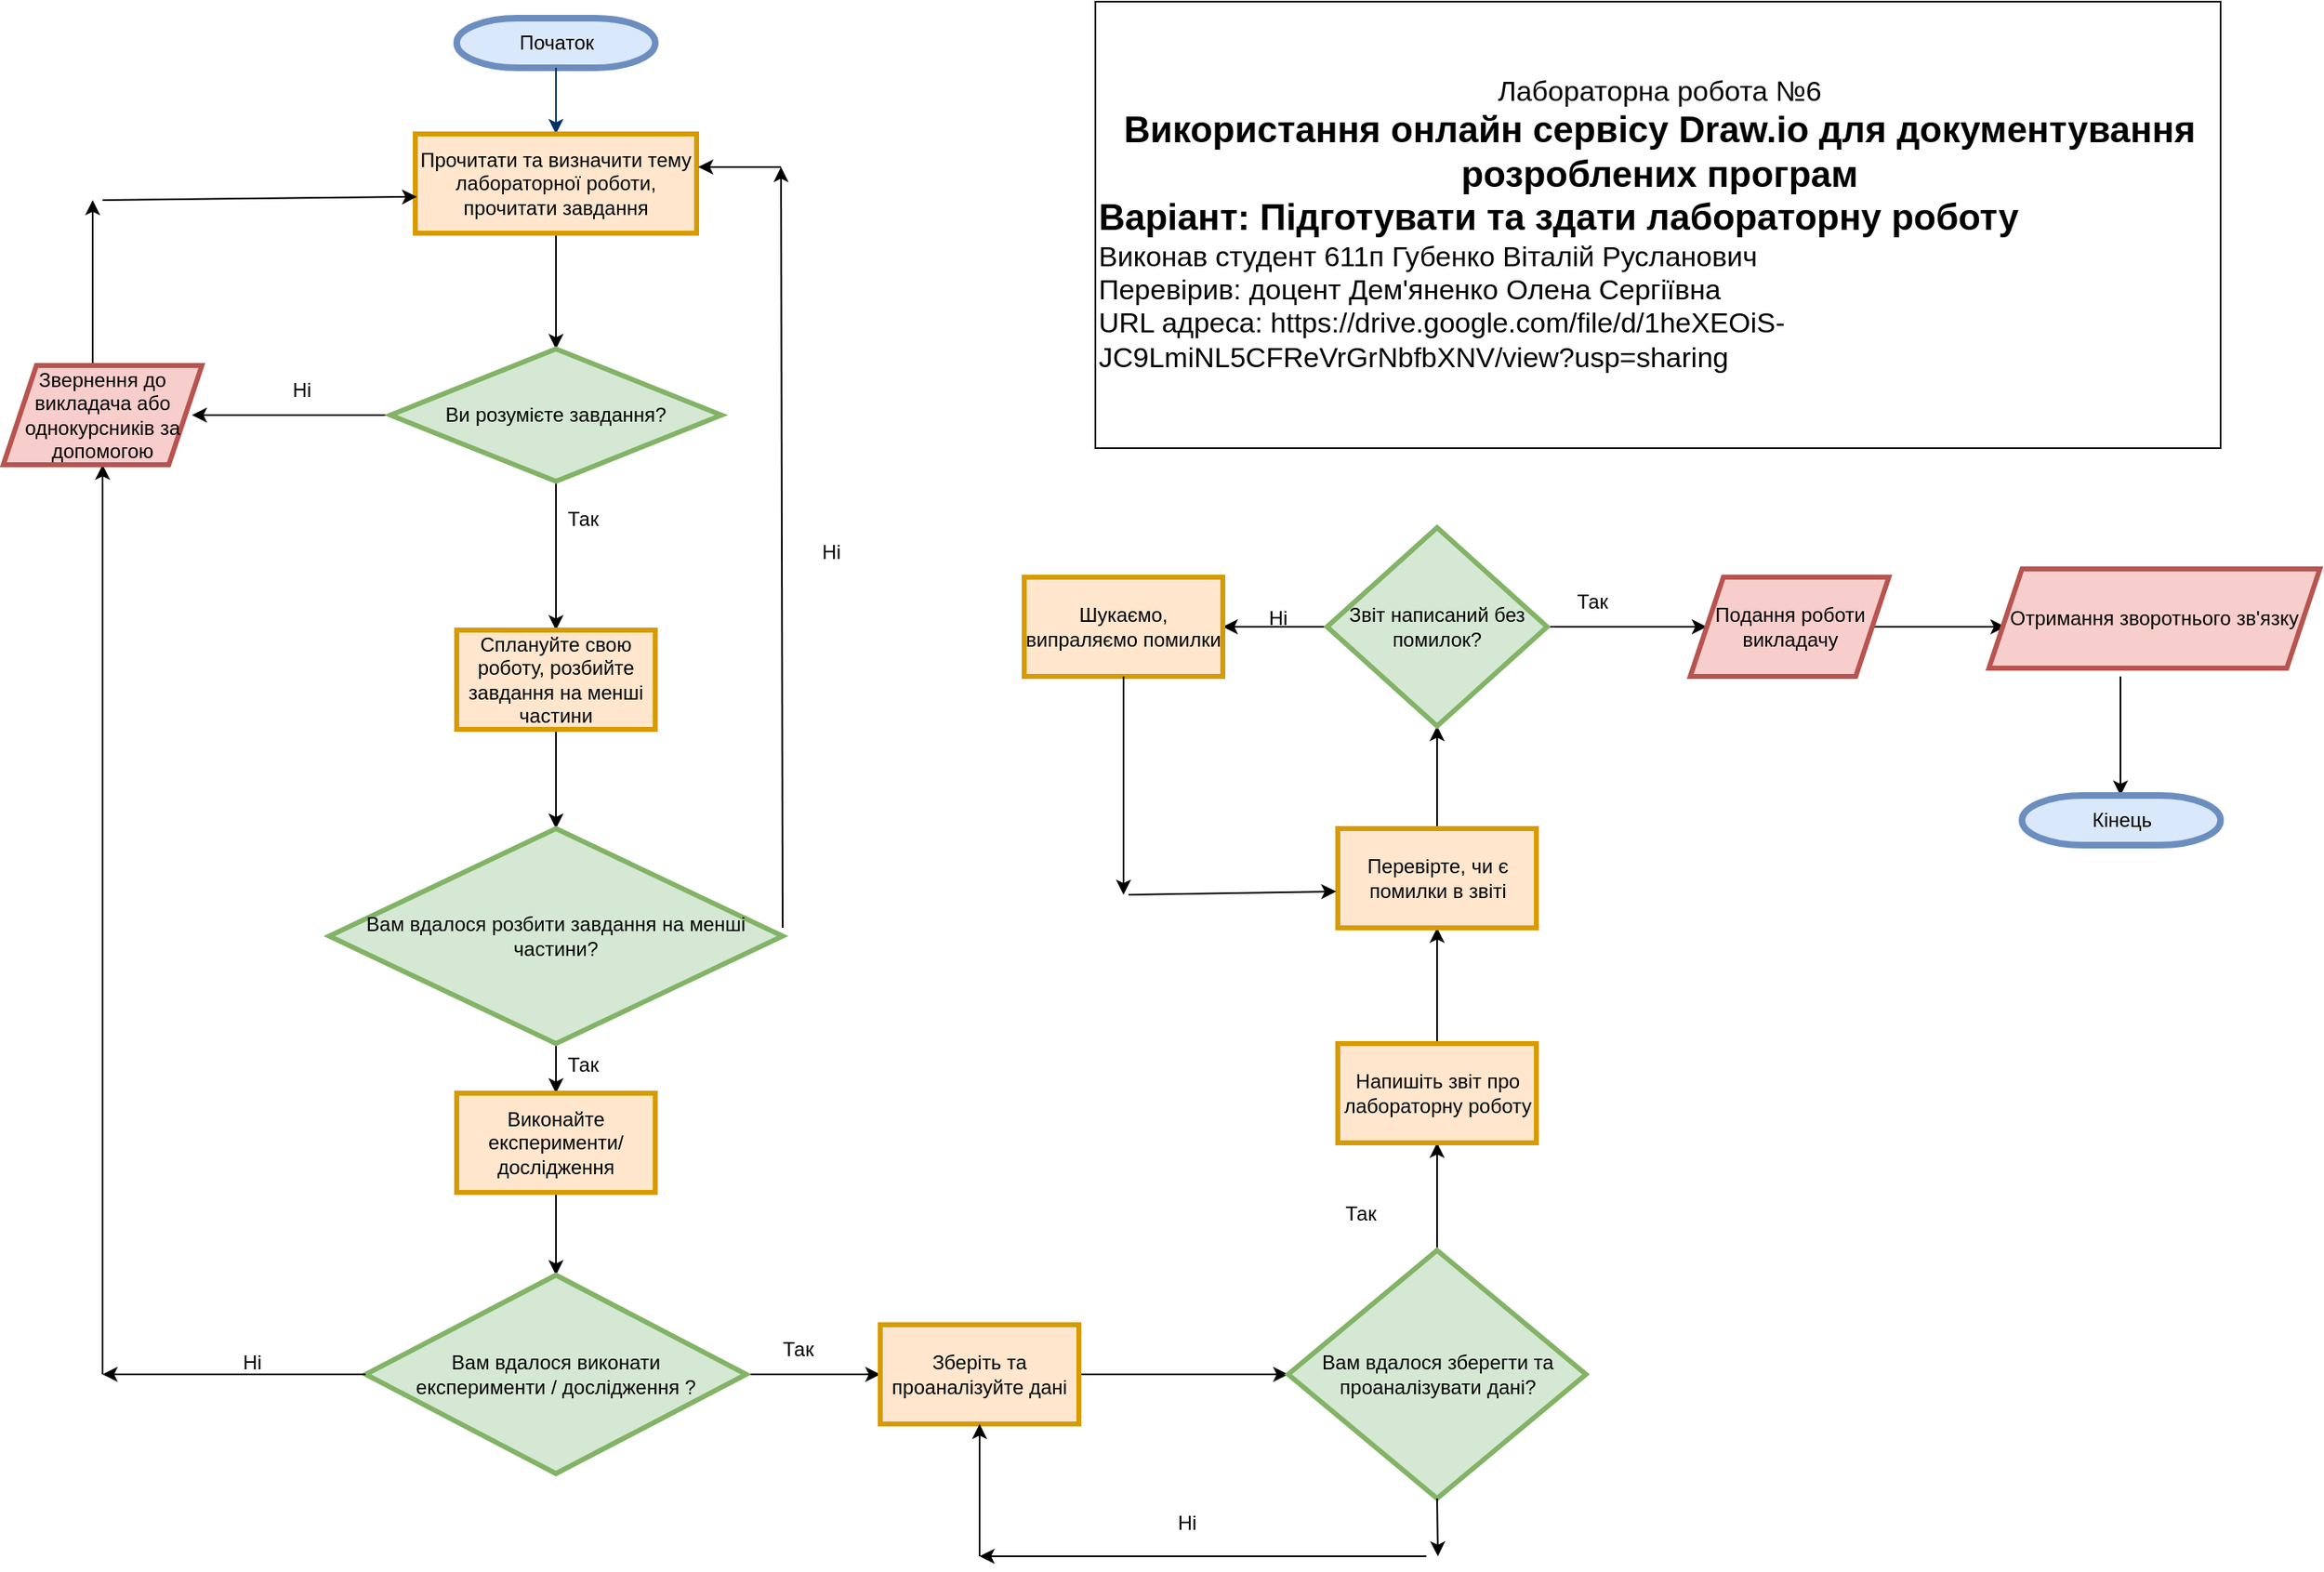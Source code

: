 <mxfile version="22.0.8" type="device">
  <diagram name="Страница — 1" id="HF3AhiYoMbI-ZuEbgcmV">
    <mxGraphModel dx="3047" dy="766" grid="1" gridSize="10" guides="1" tooltips="1" connect="1" arrows="1" fold="1" page="1" pageScale="1" pageWidth="1654" pageHeight="2336" math="0" shadow="0">
      <root>
        <mxCell id="0" />
        <mxCell id="1" parent="0" />
        <mxCell id="bk5E14q23FcB7p7RfEu9-2" value="&lt;div align=&quot;center&quot; style=&quot;font-size: 17px;&quot;&gt;Лабораторна робота №6&lt;/div&gt;&lt;div align=&quot;center&quot; style=&quot;font-size: 22px;&quot;&gt;&lt;b&gt;Використання &lt;span&gt;онлайн &lt;/span&gt;&lt;span lang=&quot;UK&quot;&gt;сервісу &lt;/span&gt;&lt;span lang=&quot;UK&quot;&gt;&lt;span&gt;Draw.io для &lt;/span&gt;документування розроблених програм&lt;/span&gt;&lt;/b&gt;&lt;/div&gt;&lt;div align=&quot;left&quot; style=&quot;font-size: 22px;&quot;&gt;&lt;b&gt;&lt;span lang=&quot;UK&quot;&gt;Варіант: Підготувати та здати лабораторну роботу&lt;/span&gt;&lt;/b&gt;&lt;/div&gt;&lt;div style=&quot;font-size: 17px;&quot;&gt;Виконав студент 611п Губенко Віталій Русланович&lt;/div&gt;&lt;div style=&quot;font-size: 17px;&quot;&gt;Перевірив: доцент Дем&#39;яненко Олена Сергіївна&lt;/div&gt;&lt;div style=&quot;font-size: 17px;&quot;&gt;URL адреса:&amp;nbsp;https://drive.google.com/file/d/1heXEOiS-JC9LmiNL5CFReVrGrNbfbXNV/view?usp=sharing&lt;br style=&quot;font-size: 17px;&quot;&gt;&lt;/div&gt;" style="rounded=0;whiteSpace=wrap;html=1;align=left;fontSize=17;" parent="1" vertex="1">
          <mxGeometry x="650" y="20" width="680" height="270" as="geometry" />
        </mxCell>
        <mxCell id="bk5E14q23FcB7p7RfEu9-3" value="Початок" style="shape=mxgraph.flowchart.terminator;strokeWidth=4;gradientDirection=north;fontStyle=0;html=1;fillColor=#dae8fc;strokeColor=#6c8ebf;" parent="1" vertex="1">
          <mxGeometry x="264" y="30" width="120" height="30" as="geometry" />
        </mxCell>
        <mxCell id="bk5E14q23FcB7p7RfEu9-6" style="fontStyle=1;strokeColor=#003366;strokeWidth=1;html=1;" parent="1" edge="1">
          <mxGeometry relative="1" as="geometry">
            <mxPoint x="324" y="100" as="targetPoint" />
            <mxPoint x="324" y="60" as="sourcePoint" />
          </mxGeometry>
        </mxCell>
        <mxCell id="bk5E14q23FcB7p7RfEu9-14" value="" style="edgeStyle=orthogonalEdgeStyle;rounded=0;orthogonalLoop=1;jettySize=auto;html=1;" parent="1" source="bk5E14q23FcB7p7RfEu9-10" target="bk5E14q23FcB7p7RfEu9-13" edge="1">
          <mxGeometry relative="1" as="geometry" />
        </mxCell>
        <mxCell id="bk5E14q23FcB7p7RfEu9-10" value="Прочитати та визначити тему лабораторної роботи, прочитати завдання" style="rounded=0;whiteSpace=wrap;html=1;strokeColor=#d79b00;strokeWidth=3;fillStyle=auto;fillColor=#ffe6cc;" parent="1" vertex="1">
          <mxGeometry x="239" y="100" width="170" height="60" as="geometry" />
        </mxCell>
        <mxCell id="bk5E14q23FcB7p7RfEu9-20" value="" style="edgeStyle=orthogonalEdgeStyle;rounded=0;orthogonalLoop=1;jettySize=auto;html=1;" parent="1" source="bk5E14q23FcB7p7RfEu9-13" edge="1">
          <mxGeometry relative="1" as="geometry">
            <mxPoint x="104" y="270" as="targetPoint" />
          </mxGeometry>
        </mxCell>
        <mxCell id="bk5E14q23FcB7p7RfEu9-22" value="" style="edgeStyle=orthogonalEdgeStyle;rounded=0;orthogonalLoop=1;jettySize=auto;html=1;" parent="1" source="bk5E14q23FcB7p7RfEu9-13" target="bk5E14q23FcB7p7RfEu9-21" edge="1">
          <mxGeometry relative="1" as="geometry" />
        </mxCell>
        <mxCell id="bk5E14q23FcB7p7RfEu9-13" value="Ви розумієте завдання?" style="rhombus;whiteSpace=wrap;html=1;fillColor=#d5e8d4;strokeColor=#82b366;rounded=0;strokeWidth=3;fillStyle=auto;" parent="1" vertex="1">
          <mxGeometry x="224" y="230" width="200" height="80" as="geometry" />
        </mxCell>
        <mxCell id="bk5E14q23FcB7p7RfEu9-27" value="" style="edgeStyle=orthogonalEdgeStyle;rounded=0;orthogonalLoop=1;jettySize=auto;html=1;" parent="1" source="bk5E14q23FcB7p7RfEu9-21" target="bk5E14q23FcB7p7RfEu9-26" edge="1">
          <mxGeometry relative="1" as="geometry" />
        </mxCell>
        <mxCell id="bk5E14q23FcB7p7RfEu9-21" value="Сплануйте свою роботу, розбийте завдання на менші частини" style="whiteSpace=wrap;html=1;fillColor=#ffe6cc;strokeColor=#d79b00;rounded=0;strokeWidth=3;fillStyle=auto;" parent="1" vertex="1">
          <mxGeometry x="264" y="400" width="120" height="60" as="geometry" />
        </mxCell>
        <mxCell id="bk5E14q23FcB7p7RfEu9-23" value="Ні" style="text;html=1;align=center;verticalAlign=middle;resizable=0;points=[];autosize=1;strokeColor=none;fillColor=none;" parent="1" vertex="1">
          <mxGeometry x="155" y="240" width="30" height="30" as="geometry" />
        </mxCell>
        <mxCell id="bk5E14q23FcB7p7RfEu9-25" value="Так" style="text;html=1;align=center;verticalAlign=middle;resizable=0;points=[];autosize=1;strokeColor=none;fillColor=none;" parent="1" vertex="1">
          <mxGeometry x="320" y="318" width="40" height="30" as="geometry" />
        </mxCell>
        <mxCell id="bk5E14q23FcB7p7RfEu9-35" value="" style="edgeStyle=orthogonalEdgeStyle;rounded=0;orthogonalLoop=1;jettySize=auto;html=1;" parent="1" source="bk5E14q23FcB7p7RfEu9-26" target="bk5E14q23FcB7p7RfEu9-31" edge="1">
          <mxGeometry relative="1" as="geometry" />
        </mxCell>
        <mxCell id="bk5E14q23FcB7p7RfEu9-26" value="Вам вдалося розбити завдання на менші частини?" style="rhombus;whiteSpace=wrap;html=1;fillColor=#d5e8d4;strokeColor=#82b366;rounded=0;strokeWidth=3;fillStyle=auto;" parent="1" vertex="1">
          <mxGeometry x="187" y="520" width="274" height="130" as="geometry" />
        </mxCell>
        <mxCell id="bk5E14q23FcB7p7RfEu9-29" value="" style="endArrow=classic;html=1;rounded=0;" parent="1" edge="1">
          <mxGeometry width="50" height="50" relative="1" as="geometry">
            <mxPoint x="461" y="580" as="sourcePoint" />
            <mxPoint x="460" y="120" as="targetPoint" />
          </mxGeometry>
        </mxCell>
        <mxCell id="bk5E14q23FcB7p7RfEu9-37" value="" style="edgeStyle=orthogonalEdgeStyle;rounded=0;orthogonalLoop=1;jettySize=auto;html=1;" parent="1" source="bk5E14q23FcB7p7RfEu9-31" target="bk5E14q23FcB7p7RfEu9-36" edge="1">
          <mxGeometry relative="1" as="geometry" />
        </mxCell>
        <mxCell id="bk5E14q23FcB7p7RfEu9-31" value="Виконайте експерименти/дослідження" style="whiteSpace=wrap;html=1;fillColor=#ffe6cc;strokeColor=#d79b00;rounded=0;strokeWidth=3;fillStyle=auto;" parent="1" vertex="1">
          <mxGeometry x="264" y="680" width="120" height="60" as="geometry" />
        </mxCell>
        <mxCell id="bk5E14q23FcB7p7RfEu9-33" value="" style="endArrow=classic;html=1;rounded=0;" parent="1" edge="1">
          <mxGeometry width="50" height="50" relative="1" as="geometry">
            <mxPoint x="460" y="120" as="sourcePoint" />
            <mxPoint x="410" y="120" as="targetPoint" />
          </mxGeometry>
        </mxCell>
        <mxCell id="bk5E14q23FcB7p7RfEu9-34" value="Ні" style="text;html=1;align=center;verticalAlign=middle;resizable=0;points=[];autosize=1;strokeColor=none;fillColor=none;" parent="1" vertex="1">
          <mxGeometry x="475" y="338" width="30" height="30" as="geometry" />
        </mxCell>
        <mxCell id="bk5E14q23FcB7p7RfEu9-44" value="" style="edgeStyle=orthogonalEdgeStyle;rounded=0;orthogonalLoop=1;jettySize=auto;html=1;" parent="1" source="bk5E14q23FcB7p7RfEu9-36" target="bk5E14q23FcB7p7RfEu9-43" edge="1">
          <mxGeometry relative="1" as="geometry" />
        </mxCell>
        <mxCell id="bk5E14q23FcB7p7RfEu9-36" value="Вам вдалося виконати&lt;br&gt;експерименти / дослідження ?" style="rhombus;whiteSpace=wrap;html=1;fillColor=#d5e8d4;strokeColor=#82b366;rounded=0;strokeWidth=3;fillStyle=auto;" parent="1" vertex="1">
          <mxGeometry x="209" y="790" width="230" height="120" as="geometry" />
        </mxCell>
        <mxCell id="bk5E14q23FcB7p7RfEu9-38" value="" style="endArrow=classic;html=1;rounded=0;exitX=0.5;exitY=0;exitDx=0;exitDy=0;" parent="1" edge="1">
          <mxGeometry width="50" height="50" relative="1" as="geometry">
            <mxPoint x="44" y="240" as="sourcePoint" />
            <mxPoint x="44" y="140" as="targetPoint" />
          </mxGeometry>
        </mxCell>
        <mxCell id="bk5E14q23FcB7p7RfEu9-39" value="" style="endArrow=classic;html=1;rounded=0;entryX=0.006;entryY=0.633;entryDx=0;entryDy=0;entryPerimeter=0;" parent="1" target="bk5E14q23FcB7p7RfEu9-10" edge="1">
          <mxGeometry width="50" height="50" relative="1" as="geometry">
            <mxPoint x="50" y="140" as="sourcePoint" />
            <mxPoint x="140" y="140" as="targetPoint" />
          </mxGeometry>
        </mxCell>
        <mxCell id="bk5E14q23FcB7p7RfEu9-40" value="" style="endArrow=classic;html=1;rounded=0;" parent="1" edge="1">
          <mxGeometry width="50" height="50" relative="1" as="geometry">
            <mxPoint x="50" y="850" as="sourcePoint" />
            <mxPoint x="50" y="300" as="targetPoint" />
          </mxGeometry>
        </mxCell>
        <mxCell id="bk5E14q23FcB7p7RfEu9-41" value="" style="endArrow=classic;html=1;rounded=0;exitX=0;exitY=0.5;exitDx=0;exitDy=0;" parent="1" source="bk5E14q23FcB7p7RfEu9-36" edge="1">
          <mxGeometry width="50" height="50" relative="1" as="geometry">
            <mxPoint x="70" y="875" as="sourcePoint" />
            <mxPoint x="50" y="850" as="targetPoint" />
          </mxGeometry>
        </mxCell>
        <mxCell id="bk5E14q23FcB7p7RfEu9-42" value="Ні" style="text;html=1;align=center;verticalAlign=middle;resizable=0;points=[];autosize=1;strokeColor=none;fillColor=none;" parent="1" vertex="1">
          <mxGeometry x="125" y="828" width="30" height="30" as="geometry" />
        </mxCell>
        <mxCell id="bk5E14q23FcB7p7RfEu9-46" value="" style="edgeStyle=orthogonalEdgeStyle;rounded=0;orthogonalLoop=1;jettySize=auto;html=1;" parent="1" source="bk5E14q23FcB7p7RfEu9-43" target="bk5E14q23FcB7p7RfEu9-45" edge="1">
          <mxGeometry relative="1" as="geometry" />
        </mxCell>
        <mxCell id="bk5E14q23FcB7p7RfEu9-43" value="Зберіть та проаналізуйте дані" style="whiteSpace=wrap;html=1;fillColor=#ffe6cc;strokeColor=#d79b00;rounded=0;strokeWidth=3;fillStyle=auto;" parent="1" vertex="1">
          <mxGeometry x="520" y="820" width="120" height="60" as="geometry" />
        </mxCell>
        <mxCell id="bk5E14q23FcB7p7RfEu9-48" value="" style="edgeStyle=orthogonalEdgeStyle;rounded=0;orthogonalLoop=1;jettySize=auto;html=1;" parent="1" source="bk5E14q23FcB7p7RfEu9-45" target="bk5E14q23FcB7p7RfEu9-47" edge="1">
          <mxGeometry relative="1" as="geometry" />
        </mxCell>
        <mxCell id="bk5E14q23FcB7p7RfEu9-45" value="Вам вдалося зберегти та проаналізувати дані?" style="rhombus;whiteSpace=wrap;html=1;fillColor=#d5e8d4;strokeColor=#82b366;rounded=0;strokeWidth=3;fillStyle=auto;" parent="1" vertex="1">
          <mxGeometry x="766.5" y="775" width="180" height="150" as="geometry" />
        </mxCell>
        <mxCell id="bk5E14q23FcB7p7RfEu9-50" value="" style="edgeStyle=orthogonalEdgeStyle;rounded=0;orthogonalLoop=1;jettySize=auto;html=1;entryX=0.5;entryY=1;entryDx=0;entryDy=0;" parent="1" source="bk5E14q23FcB7p7RfEu9-47" target="bk5E14q23FcB7p7RfEu9-60" edge="1">
          <mxGeometry relative="1" as="geometry">
            <mxPoint x="830" y="580" as="targetPoint" />
          </mxGeometry>
        </mxCell>
        <mxCell id="bk5E14q23FcB7p7RfEu9-47" value="Напишіть звіт про лабораторну роботу" style="whiteSpace=wrap;html=1;fillColor=#ffe6cc;strokeColor=#d79b00;rounded=0;strokeWidth=3;fillStyle=auto;" parent="1" vertex="1">
          <mxGeometry x="796.5" y="650" width="120" height="60" as="geometry" />
        </mxCell>
        <mxCell id="bk5E14q23FcB7p7RfEu9-51" value="Так" style="text;html=1;align=center;verticalAlign=middle;resizable=0;points=[];autosize=1;strokeColor=none;fillColor=none;" parent="1" vertex="1">
          <mxGeometry x="450" y="820" width="40" height="30" as="geometry" />
        </mxCell>
        <mxCell id="bk5E14q23FcB7p7RfEu9-52" value="Так" style="text;html=1;align=center;verticalAlign=middle;resizable=0;points=[];autosize=1;strokeColor=none;fillColor=none;" parent="1" vertex="1">
          <mxGeometry x="790" y="738" width="40" height="30" as="geometry" />
        </mxCell>
        <mxCell id="bk5E14q23FcB7p7RfEu9-53" value="" style="endArrow=classic;html=1;rounded=0;exitX=0.5;exitY=1;exitDx=0;exitDy=0;" parent="1" source="bk5E14q23FcB7p7RfEu9-45" edge="1">
          <mxGeometry width="50" height="50" relative="1" as="geometry">
            <mxPoint x="600" y="1010" as="sourcePoint" />
            <mxPoint x="857" y="960" as="targetPoint" />
          </mxGeometry>
        </mxCell>
        <mxCell id="bk5E14q23FcB7p7RfEu9-56" value="" style="endArrow=classic;html=1;rounded=0;" parent="1" edge="1">
          <mxGeometry width="50" height="50" relative="1" as="geometry">
            <mxPoint x="850" y="960" as="sourcePoint" />
            <mxPoint x="580" y="960" as="targetPoint" />
          </mxGeometry>
        </mxCell>
        <mxCell id="bk5E14q23FcB7p7RfEu9-57" value="" style="endArrow=classic;html=1;rounded=0;entryX=0.5;entryY=1;entryDx=0;entryDy=0;" parent="1" target="bk5E14q23FcB7p7RfEu9-43" edge="1">
          <mxGeometry width="50" height="50" relative="1" as="geometry">
            <mxPoint x="580" y="960" as="sourcePoint" />
            <mxPoint x="630" y="910" as="targetPoint" />
          </mxGeometry>
        </mxCell>
        <mxCell id="bk5E14q23FcB7p7RfEu9-58" value="Ні" style="text;html=1;align=center;verticalAlign=middle;resizable=0;points=[];autosize=1;strokeColor=none;fillColor=none;" parent="1" vertex="1">
          <mxGeometry x="690" y="925" width="30" height="30" as="geometry" />
        </mxCell>
        <mxCell id="bk5E14q23FcB7p7RfEu9-63" value="" style="edgeStyle=orthogonalEdgeStyle;rounded=0;orthogonalLoop=1;jettySize=auto;html=1;" parent="1" source="bk5E14q23FcB7p7RfEu9-60" target="bk5E14q23FcB7p7RfEu9-62" edge="1">
          <mxGeometry relative="1" as="geometry" />
        </mxCell>
        <mxCell id="bk5E14q23FcB7p7RfEu9-60" value="Перевірте, чи є помилки в звіті" style="whiteSpace=wrap;html=1;fillColor=#ffe6cc;strokeColor=#d79b00;rounded=0;strokeWidth=3;fillStyle=auto;" parent="1" vertex="1">
          <mxGeometry x="796.5" y="520" width="120" height="60" as="geometry" />
        </mxCell>
        <mxCell id="bk5E14q23FcB7p7RfEu9-65" value="" style="edgeStyle=orthogonalEdgeStyle;rounded=0;orthogonalLoop=1;jettySize=auto;html=1;" parent="1" source="bk5E14q23FcB7p7RfEu9-62" target="bk5E14q23FcB7p7RfEu9-64" edge="1">
          <mxGeometry relative="1" as="geometry" />
        </mxCell>
        <mxCell id="bk5E14q23FcB7p7RfEu9-76" value="" style="edgeStyle=orthogonalEdgeStyle;rounded=0;orthogonalLoop=1;jettySize=auto;html=1;" parent="1" source="bk5E14q23FcB7p7RfEu9-62" target="bk5E14q23FcB7p7RfEu9-75" edge="1">
          <mxGeometry relative="1" as="geometry" />
        </mxCell>
        <mxCell id="bk5E14q23FcB7p7RfEu9-62" value="Звіт написаний без помилок?" style="rhombus;whiteSpace=wrap;html=1;fillColor=#d5e8d4;strokeColor=#82b366;rounded=0;strokeWidth=3;fillStyle=auto;" parent="1" vertex="1">
          <mxGeometry x="790" y="338" width="133" height="120" as="geometry" />
        </mxCell>
        <mxCell id="bk5E14q23FcB7p7RfEu9-64" value="Шукаємо, випраляємо помилки" style="whiteSpace=wrap;html=1;fillColor=#ffe6cc;strokeColor=#d79b00;rounded=0;strokeWidth=3;fillStyle=auto;" parent="1" vertex="1">
          <mxGeometry x="607" y="368" width="120" height="60" as="geometry" />
        </mxCell>
        <mxCell id="bk5E14q23FcB7p7RfEu9-66" value="" style="endArrow=classic;html=1;rounded=0;exitX=0.5;exitY=1;exitDx=0;exitDy=0;" parent="1" source="bk5E14q23FcB7p7RfEu9-64" edge="1">
          <mxGeometry width="50" height="50" relative="1" as="geometry">
            <mxPoint x="620" y="600" as="sourcePoint" />
            <mxPoint x="667" y="560" as="targetPoint" />
          </mxGeometry>
        </mxCell>
        <mxCell id="bk5E14q23FcB7p7RfEu9-67" value="" style="endArrow=classic;html=1;rounded=0;entryX=-0.008;entryY=0.633;entryDx=0;entryDy=0;entryPerimeter=0;" parent="1" target="bk5E14q23FcB7p7RfEu9-60" edge="1">
          <mxGeometry width="50" height="50" relative="1" as="geometry">
            <mxPoint x="670" y="560" as="sourcePoint" />
            <mxPoint x="730" y="550" as="targetPoint" />
          </mxGeometry>
        </mxCell>
        <mxCell id="bk5E14q23FcB7p7RfEu9-68" value="Ні" style="text;html=1;align=center;verticalAlign=middle;resizable=0;points=[];autosize=1;strokeColor=none;fillColor=none;" parent="1" vertex="1">
          <mxGeometry x="745" y="378" width="30" height="30" as="geometry" />
        </mxCell>
        <mxCell id="bk5E14q23FcB7p7RfEu9-72" value="" style="edgeStyle=orthogonalEdgeStyle;rounded=0;orthogonalLoop=1;jettySize=auto;html=1;" parent="1" edge="1">
          <mxGeometry relative="1" as="geometry">
            <mxPoint x="1120" y="398" as="sourcePoint" />
            <mxPoint x="1200" y="398" as="targetPoint" />
          </mxGeometry>
        </mxCell>
        <mxCell id="bk5E14q23FcB7p7RfEu9-74" value="" style="edgeStyle=orthogonalEdgeStyle;rounded=0;orthogonalLoop=1;jettySize=auto;html=1;" parent="1" target="bk5E14q23FcB7p7RfEu9-73" edge="1">
          <mxGeometry relative="1" as="geometry">
            <mxPoint x="1269.5" y="428" as="sourcePoint" />
          </mxGeometry>
        </mxCell>
        <mxCell id="bk5E14q23FcB7p7RfEu9-73" value="Кінець" style="shape=mxgraph.flowchart.terminator;strokeWidth=4;gradientDirection=north;fontStyle=0;html=1;fillColor=#dae8fc;strokeColor=#6c8ebf;" parent="1" vertex="1">
          <mxGeometry x="1210" y="500" width="120" height="30" as="geometry" />
        </mxCell>
        <mxCell id="bk5E14q23FcB7p7RfEu9-75" value="Подання роботи викладачу" style="shape=parallelogram;perimeter=parallelogramPerimeter;whiteSpace=wrap;html=1;fixedSize=1;fillColor=#f8cecc;strokeColor=#b85450;rounded=0;strokeWidth=3;fillStyle=auto;" parent="1" vertex="1">
          <mxGeometry x="1009.5" y="368" width="120" height="60" as="geometry" />
        </mxCell>
        <mxCell id="bk5E14q23FcB7p7RfEu9-77" value="Так" style="text;html=1;align=center;verticalAlign=middle;resizable=0;points=[];autosize=1;strokeColor=none;fillColor=none;" parent="1" vertex="1">
          <mxGeometry x="320" y="648" width="40" height="30" as="geometry" />
        </mxCell>
        <mxCell id="bk5E14q23FcB7p7RfEu9-78" value="Так" style="text;html=1;align=center;verticalAlign=middle;resizable=0;points=[];autosize=1;strokeColor=none;fillColor=none;" parent="1" vertex="1">
          <mxGeometry x="930" y="368" width="40" height="30" as="geometry" />
        </mxCell>
        <mxCell id="bk5E14q23FcB7p7RfEu9-79" value="Отримання зворотнього зв&#39;язку" style="shape=parallelogram;perimeter=parallelogramPerimeter;whiteSpace=wrap;html=1;fixedSize=1;fillColor=#f8cecc;strokeColor=#b85450;rounded=0;strokeWidth=3;fillStyle=auto;" parent="1" vertex="1">
          <mxGeometry x="1190" y="363" width="200" height="60" as="geometry" />
        </mxCell>
        <mxCell id="5FEW9Q1I9BFfoh042kre-1" value="Звернення до викладача або однокурсників за допомогою" style="shape=parallelogram;perimeter=parallelogramPerimeter;whiteSpace=wrap;html=1;fixedSize=1;fillColor=#f8cecc;strokeColor=#b85450;rounded=0;strokeWidth=3;fillStyle=auto;" parent="1" vertex="1">
          <mxGeometry x="-10" y="240" width="120" height="60" as="geometry" />
        </mxCell>
      </root>
    </mxGraphModel>
  </diagram>
</mxfile>
